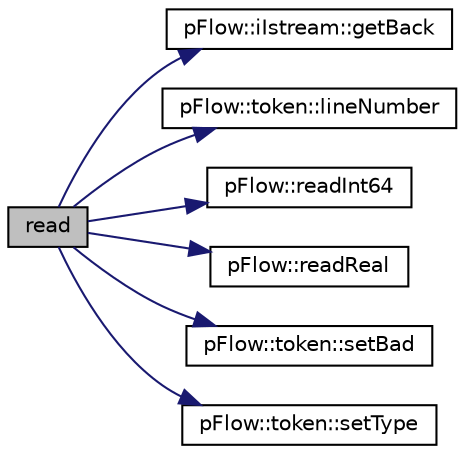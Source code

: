 digraph "read"
{
 // LATEX_PDF_SIZE
  edge [fontname="Helvetica",fontsize="10",labelfontname="Helvetica",labelfontsize="10"];
  node [fontname="Helvetica",fontsize="10",shape=record];
  rankdir="LR";
  Node1 [label="read",height=0.2,width=0.4,color="black", fillcolor="grey75", style="filled", fontcolor="black",tooltip="Return next token from stream."];
  Node1 -> Node2 [color="midnightblue",fontsize="10",style="solid",fontname="Helvetica"];
  Node2 [label="pFlow::iIstream::getBack",height=0.2,width=0.4,color="black", fillcolor="white", style="filled",URL="$classpFlow_1_1iIstream.html#a2fa0de349bf86cba54424c4a512e1e49",tooltip="Get the put back token if there is one and return true."];
  Node1 -> Node3 [color="midnightblue",fontsize="10",style="solid",fontname="Helvetica"];
  Node3 [label="pFlow::token::lineNumber",height=0.2,width=0.4,color="black", fillcolor="white", style="filled",URL="$classpFlow_1_1token.html#a1c8abe34223b7d5e9341eac78c9907b5",tooltip="The line number for the token."];
  Node1 -> Node4 [color="midnightblue",fontsize="10",style="solid",fontname="Helvetica"];
  Node4 [label="pFlow::readInt64",height=0.2,width=0.4,color="black", fillcolor="white", style="filled",URL="$namespacepFlow.html#ac9acdc80931dc1f33a613fc4bb301cc7",tooltip="Convert word to int64."];
  Node1 -> Node5 [color="midnightblue",fontsize="10",style="solid",fontname="Helvetica"];
  Node5 [label="pFlow::readReal",height=0.2,width=0.4,color="black", fillcolor="white", style="filled",URL="$namespacepFlow.html#a8acdba4ad9d3d292222d853598e90b5b",tooltip="Convert word to real."];
  Node1 -> Node6 [color="midnightblue",fontsize="10",style="solid",fontname="Helvetica"];
  Node6 [label="pFlow::token::setBad",height=0.2,width=0.4,color="black", fillcolor="white", style="filled",URL="$classpFlow_1_1token.html#a638b33dd25b3cd8ea7e846f04fd6a6a3",tooltip="Clear token and set to be ERROR."];
  Node1 -> Node7 [color="midnightblue",fontsize="10",style="solid",fontname="Helvetica"];
  Node7 [label="pFlow::token::setType",height=0.2,width=0.4,color="black", fillcolor="white", style="filled",URL="$classpFlow_1_1token.html#af925056e34d86707d6db8a3dcdbef25d",tooltip="Change the token type, for similar types."];
}
